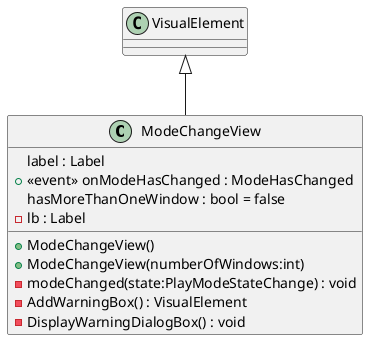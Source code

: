 @startuml
class ModeChangeView {
    label : Label
    +  <<event>> onModeHasChanged : ModeHasChanged 
    hasMoreThanOneWindow : bool = false
    + ModeChangeView()
    + ModeChangeView(numberOfWindows:int)
    - modeChanged(state:PlayModeStateChange) : void
    - lb : Label
    - AddWarningBox() : VisualElement
    - DisplayWarningDialogBox() : void
}
VisualElement <|-- ModeChangeView
@enduml
